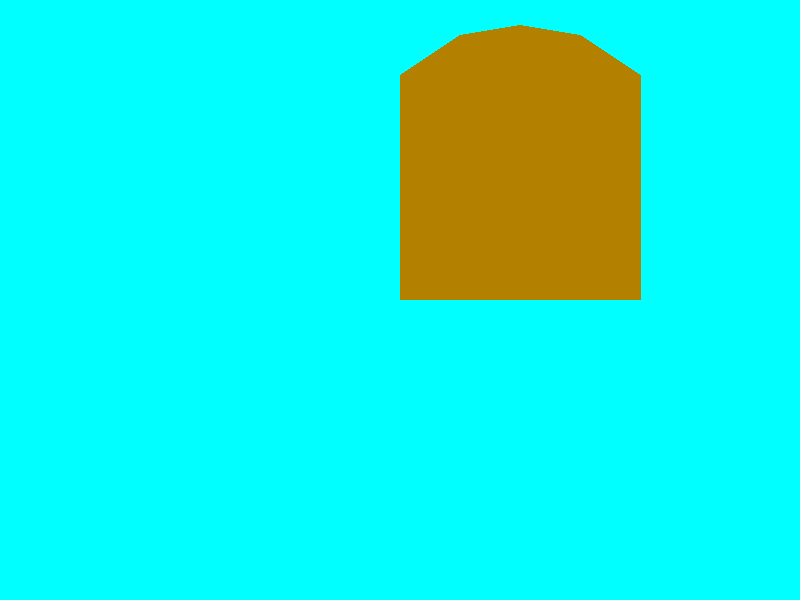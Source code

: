 //doorknob code

background {
    rgb<0,1,1>
    }

#declare FrontCameraPos=<-150,0,0>;
#declare SideCameraPos=<0,0,-200>;

camera{
    location SideCameraPos
    look_at<0,0,0>
    }

light_source{
    <0,15,-30>
    rgb<1,1,1>
    } 
    
light_source{
    <-15,20,-30>
    rgb <1,1,1>
    }    

#declare Doorknob=lathe{     //lathe makes it 3D around y axis
    cubic_spline //straight lines connect the dots
    11 //how many points you have to connect
    <1,-.5>,<1,0>,<1,1.25>,<2,1.5>,<2.75,2>,<2.85,2.25>,<2.75,2.5>,<2,3>,<1,3.2>,<0,3.25>,<0,3.25>
    texture{
        pigment{
            rgb <1,1,0>}
        finish{
            ambient .2
            specular .4
        } 
        }
        }; 
               

#declare BlanketHalf=mesh2{
    vertex_vectors{
        10
        <0,4,0>//vertex 0
        <.5,4,-2.25>    //order here doesn't matter
        <.5,2,0>
        <0,2,-2>
        <0,0,0>//vertex 4
        <-.5,0,0>
        <.5,-2,0>
        <0,-2,-2>
        <0,-4,0>
        <.5,-4,-2.15>
    }
    face_indices{  //groups three vertices into a single "face" (triangle)
        9
        <0,1,3>
        <0,2,3>      //allows for less duplication, much easier manipulation
        <2,4,3>  //these numbers correspond to the above vertices
        <4,3,5>
        <4,5,7>
        <3,5,7>
        <4,6,7>
        <6,7,8>
        <8,7,9>
        }
}; 

#declare TrunkBase=prism{
    linear_sweep
    linear_spline
    0,80
    8
    <0,0>
    <0,45>
    <12,53>
    <24,55>
    <36,53>
    <48,45>
    <48,0>
    <0,0>
    };
    
object{
    TrunkBase
    texture{
        pigment{
            rgb <.7,.5,0>
            }
            }
    rotate<-90,0,0>        
            }    

                            